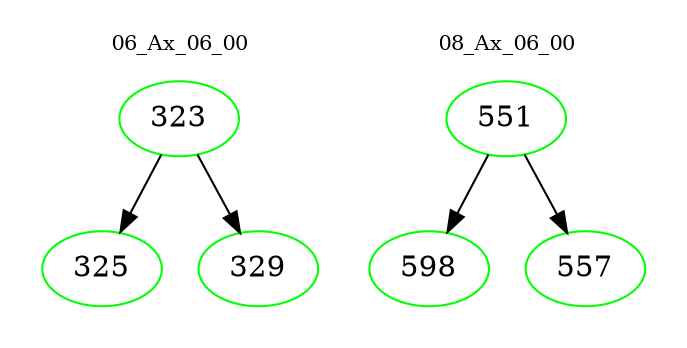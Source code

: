digraph{
subgraph cluster_0 {
color = white
label = "06_Ax_06_00";
fontsize=10;
T0_323 [label="323", color="green"]
T0_323 -> T0_325 [color="black"]
T0_325 [label="325", color="green"]
T0_323 -> T0_329 [color="black"]
T0_329 [label="329", color="green"]
}
subgraph cluster_1 {
color = white
label = "08_Ax_06_00";
fontsize=10;
T1_551 [label="551", color="green"]
T1_551 -> T1_598 [color="black"]
T1_598 [label="598", color="green"]
T1_551 -> T1_557 [color="black"]
T1_557 [label="557", color="green"]
}
}
